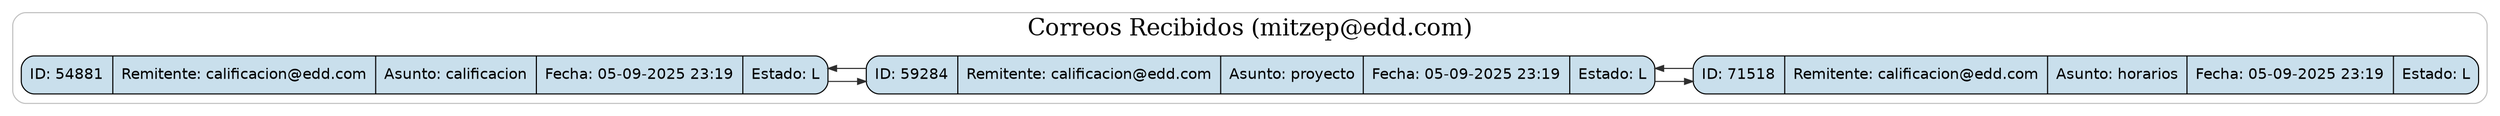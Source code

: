 digraph CorreosRecibidos {
  graph [splines=ortho, bgcolor="white"];
  rankdir=LR;
  node [shape=record, style="rounded,filled", fillcolor="#C9DFEC", fontname="Helvetica"];
  edge [color="#2E2E2E", arrowsize=0.8];
  subgraph cluster_lista { label="Correos Recibidos (mitzep@edd.com)"; labelloc=top; fontsize=22; style="rounded"; color="#C0C0C0";
    n0 [label="{ID: 54881|Remitente: calificacion@edd.com|Asunto: calificacion|Fecha: 05-09-2025 23:19|Estado: L}"];
    n1 [label="{ID: 59284|Remitente: calificacion@edd.com|Asunto: proyecto|Fecha: 05-09-2025 23:19|Estado: L}"];
    n0 -> n1;
    n1 -> n0;
    n2 [label="{ID: 71518|Remitente: calificacion@edd.com|Asunto: horarios|Fecha: 05-09-2025 23:19|Estado: L}"];
    n1 -> n2;
    n2 -> n1;
  }
}

